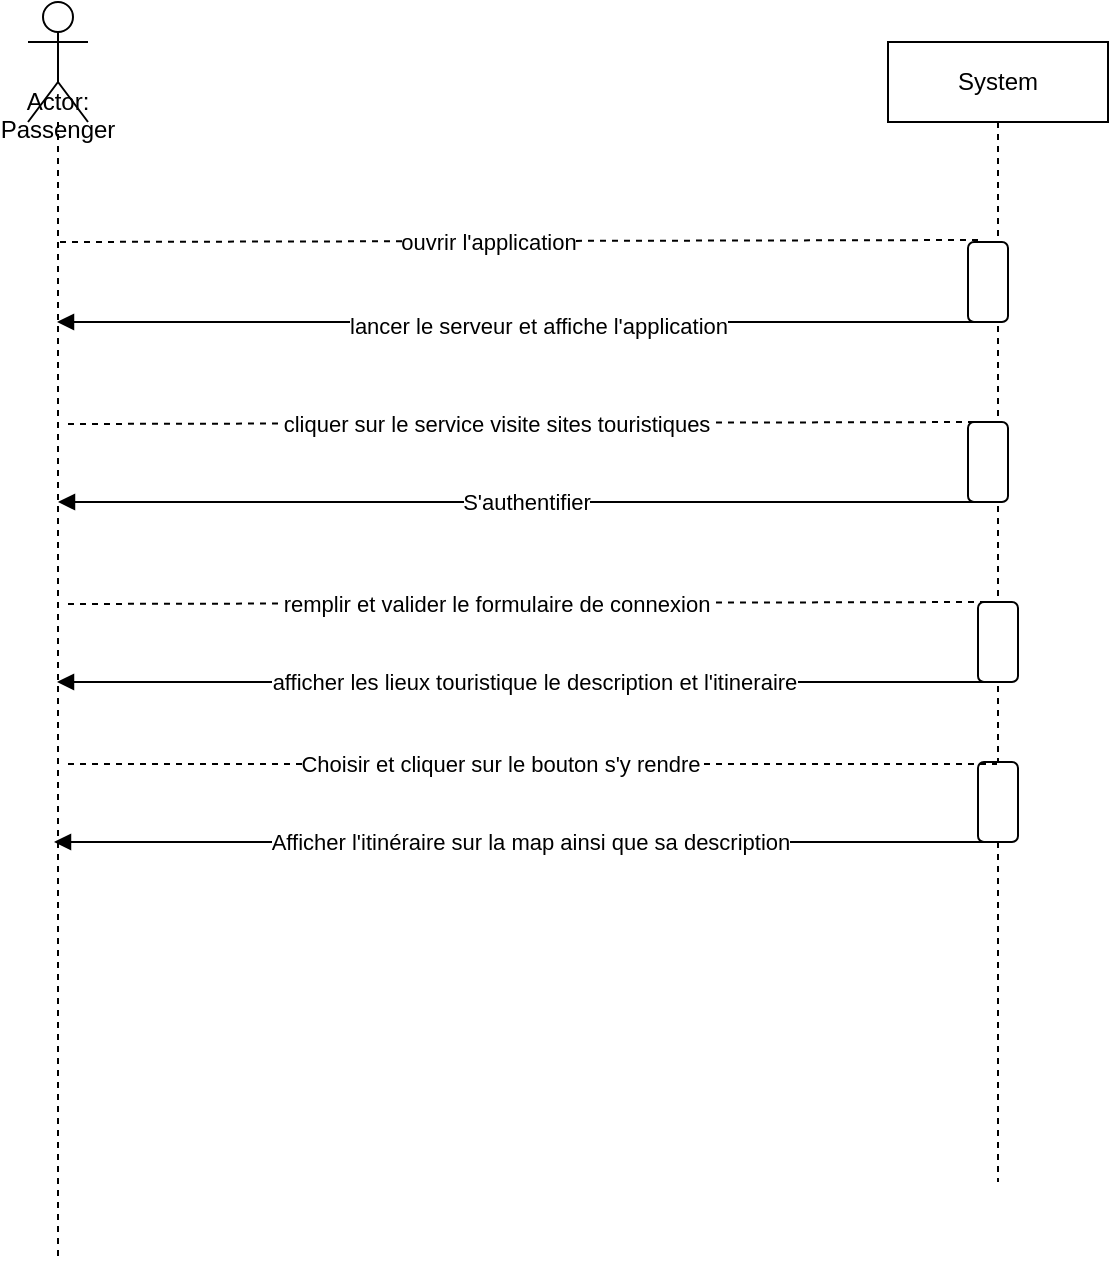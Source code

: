 <mxfile version="18.0.6" type="device"><diagram id="tb8vhmpEGiekTQS2Ueb2" name="Page-1"><mxGraphModel dx="1096" dy="553" grid="1" gridSize="10" guides="1" tooltips="1" connect="1" arrows="1" fold="1" page="1" pageScale="1" pageWidth="827" pageHeight="1169" math="0" shadow="0"><root><mxCell id="0"/><mxCell id="1" parent="0"/><mxCell id="WjxwMkIJx8uovTsrpUpC-1" value="Actor: Passenger" style="shape=umlLifeline;participant=umlActor;perimeter=lifelinePerimeter;whiteSpace=wrap;html=1;container=1;collapsible=0;recursiveResize=0;verticalAlign=top;spacingTop=36;outlineConnect=0;size=60;" parent="1" vertex="1"><mxGeometry x="90" y="50" width="30" height="630" as="geometry"/></mxCell><mxCell id="WjxwMkIJx8uovTsrpUpC-14" value="" style="endArrow=none;dashed=1;html=1;rounded=0;" parent="WjxwMkIJx8uovTsrpUpC-1" edge="1"><mxGeometry width="50" height="50" relative="1" as="geometry"><mxPoint x="16" y="120" as="sourcePoint"/><mxPoint x="475.5" y="119" as="targetPoint"/></mxGeometry></mxCell><mxCell id="WjxwMkIJx8uovTsrpUpC-15" value="ouvrir l'application" style="edgeLabel;html=1;align=center;verticalAlign=middle;resizable=0;points=[];" parent="WjxwMkIJx8uovTsrpUpC-14" vertex="1" connectable="0"><mxGeometry x="-0.147" y="-4" relative="1" as="geometry"><mxPoint x="18" y="-4" as="offset"/></mxGeometry></mxCell><mxCell id="WjxwMkIJx8uovTsrpUpC-16" value="" style="endArrow=none;dashed=1;html=1;rounded=0;" parent="WjxwMkIJx8uovTsrpUpC-1" edge="1"><mxGeometry width="50" height="50" relative="1" as="geometry"><mxPoint x="20" y="211" as="sourcePoint"/><mxPoint x="479.5" y="210" as="targetPoint"/></mxGeometry></mxCell><mxCell id="WjxwMkIJx8uovTsrpUpC-17" value="cliquer sur le service visite sites touristiques" style="edgeLabel;html=1;align=center;verticalAlign=middle;resizable=0;points=[];" parent="WjxwMkIJx8uovTsrpUpC-16" vertex="1" connectable="0"><mxGeometry x="-0.147" y="-4" relative="1" as="geometry"><mxPoint x="18" y="-4" as="offset"/></mxGeometry></mxCell><mxCell id="WjxwMkIJx8uovTsrpUpC-21" value="" style="endArrow=none;dashed=1;html=1;rounded=0;" parent="WjxwMkIJx8uovTsrpUpC-1" edge="1"><mxGeometry width="50" height="50" relative="1" as="geometry"><mxPoint x="20" y="301" as="sourcePoint"/><mxPoint x="479.5" y="300" as="targetPoint"/></mxGeometry></mxCell><mxCell id="WjxwMkIJx8uovTsrpUpC-22" value="remplir et valider le formulaire de connexion" style="edgeLabel;html=1;align=center;verticalAlign=middle;resizable=0;points=[];" parent="WjxwMkIJx8uovTsrpUpC-21" vertex="1" connectable="0"><mxGeometry x="-0.147" y="-4" relative="1" as="geometry"><mxPoint x="18" y="-4" as="offset"/></mxGeometry></mxCell><mxCell id="WjxwMkIJx8uovTsrpUpC-2" value="System" style="shape=umlLifeline;perimeter=lifelinePerimeter;whiteSpace=wrap;html=1;container=1;collapsible=0;recursiveResize=0;outlineConnect=0;" parent="1" vertex="1"><mxGeometry x="520" y="70" width="110" height="570" as="geometry"/></mxCell><mxCell id="WjxwMkIJx8uovTsrpUpC-10" value="" style="rounded=1;whiteSpace=wrap;html=1;rotation=90;" parent="WjxwMkIJx8uovTsrpUpC-2" vertex="1"><mxGeometry x="30" y="110" width="40" height="20" as="geometry"/></mxCell><mxCell id="WjxwMkIJx8uovTsrpUpC-18" value="" style="rounded=1;whiteSpace=wrap;html=1;rotation=90;" parent="WjxwMkIJx8uovTsrpUpC-2" vertex="1"><mxGeometry x="30" y="200" width="40" height="20" as="geometry"/></mxCell><mxCell id="q-h5JwFfMlHwY1GeWhOe-6" value="" style="rounded=1;whiteSpace=wrap;html=1;rotation=90;" vertex="1" parent="WjxwMkIJx8uovTsrpUpC-2"><mxGeometry x="35" y="290" width="40" height="20" as="geometry"/></mxCell><mxCell id="q-h5JwFfMlHwY1GeWhOe-7" value="" style="rounded=1;whiteSpace=wrap;html=1;rotation=90;" vertex="1" parent="WjxwMkIJx8uovTsrpUpC-2"><mxGeometry x="35" y="370" width="40" height="20" as="geometry"/></mxCell><mxCell id="WjxwMkIJx8uovTsrpUpC-8" value="" style="html=1;verticalAlign=bottom;endArrow=block;rounded=0;" parent="1" edge="1"><mxGeometry width="80" relative="1" as="geometry"><mxPoint x="569.5" y="210" as="sourcePoint"/><mxPoint x="104.5" y="210" as="targetPoint"/><Array as="points"><mxPoint x="490" y="210"/></Array></mxGeometry></mxCell><mxCell id="q-h5JwFfMlHwY1GeWhOe-1" value="lancer le serveur et affiche l'application" style="edgeLabel;html=1;align=center;verticalAlign=middle;resizable=0;points=[];" vertex="1" connectable="0" parent="WjxwMkIJx8uovTsrpUpC-8"><mxGeometry x="-0.03" y="2" relative="1" as="geometry"><mxPoint x="1" as="offset"/></mxGeometry></mxCell><mxCell id="WjxwMkIJx8uovTsrpUpC-19" value="" style="html=1;verticalAlign=bottom;endArrow=block;rounded=0;" parent="1" edge="1" target="WjxwMkIJx8uovTsrpUpC-1"><mxGeometry width="80" relative="1" as="geometry"><mxPoint x="565" y="300" as="sourcePoint"/><mxPoint x="110" y="300" as="targetPoint"/><Array as="points"><mxPoint x="485.5" y="300"/></Array></mxGeometry></mxCell><mxCell id="WjxwMkIJx8uovTsrpUpC-20" value="S'authentifier" style="edgeLabel;html=1;align=center;verticalAlign=middle;resizable=0;points=[];" parent="WjxwMkIJx8uovTsrpUpC-19" vertex="1" connectable="0"><mxGeometry x="0.176" relative="1" as="geometry"><mxPoint x="44" as="offset"/></mxGeometry></mxCell><mxCell id="q-h5JwFfMlHwY1GeWhOe-2" value="" style="html=1;verticalAlign=bottom;endArrow=block;rounded=0;" edge="1" parent="1"><mxGeometry width="80" relative="1" as="geometry"><mxPoint x="575" y="390" as="sourcePoint"/><mxPoint x="104.5" y="390" as="targetPoint"/><Array as="points"><mxPoint x="495.5" y="390"/></Array></mxGeometry></mxCell><mxCell id="q-h5JwFfMlHwY1GeWhOe-3" value="afficher les lieux touristique le description et l'itineraire" style="edgeLabel;html=1;align=center;verticalAlign=middle;resizable=0;points=[];" vertex="1" connectable="0" parent="q-h5JwFfMlHwY1GeWhOe-2"><mxGeometry x="0.176" relative="1" as="geometry"><mxPoint x="44" as="offset"/></mxGeometry></mxCell><mxCell id="q-h5JwFfMlHwY1GeWhOe-4" value="" style="endArrow=none;dashed=1;html=1;rounded=0;" edge="1" parent="1" target="WjxwMkIJx8uovTsrpUpC-2"><mxGeometry width="50" height="50" relative="1" as="geometry"><mxPoint x="110" y="431" as="sourcePoint"/><mxPoint x="570" y="431" as="targetPoint"/></mxGeometry></mxCell><mxCell id="q-h5JwFfMlHwY1GeWhOe-5" value="Choisir et cliquer sur le bouton s'y rendre" style="edgeLabel;html=1;align=center;verticalAlign=middle;resizable=0;points=[];" vertex="1" connectable="0" parent="q-h5JwFfMlHwY1GeWhOe-4"><mxGeometry x="-0.147" y="-4" relative="1" as="geometry"><mxPoint x="18" y="-4" as="offset"/></mxGeometry></mxCell><mxCell id="q-h5JwFfMlHwY1GeWhOe-8" value="" style="html=1;verticalAlign=bottom;endArrow=block;rounded=0;" edge="1" parent="1"><mxGeometry width="80" relative="1" as="geometry"><mxPoint x="573.5" y="470" as="sourcePoint"/><mxPoint x="103" y="470" as="targetPoint"/><Array as="points"><mxPoint x="494" y="470"/></Array></mxGeometry></mxCell><mxCell id="q-h5JwFfMlHwY1GeWhOe-9" value="Afficher l'itinéraire sur la map ainsi que sa description" style="edgeLabel;html=1;align=center;verticalAlign=middle;resizable=0;points=[];" vertex="1" connectable="0" parent="q-h5JwFfMlHwY1GeWhOe-8"><mxGeometry x="0.176" relative="1" as="geometry"><mxPoint x="44" as="offset"/></mxGeometry></mxCell></root></mxGraphModel></diagram></mxfile>